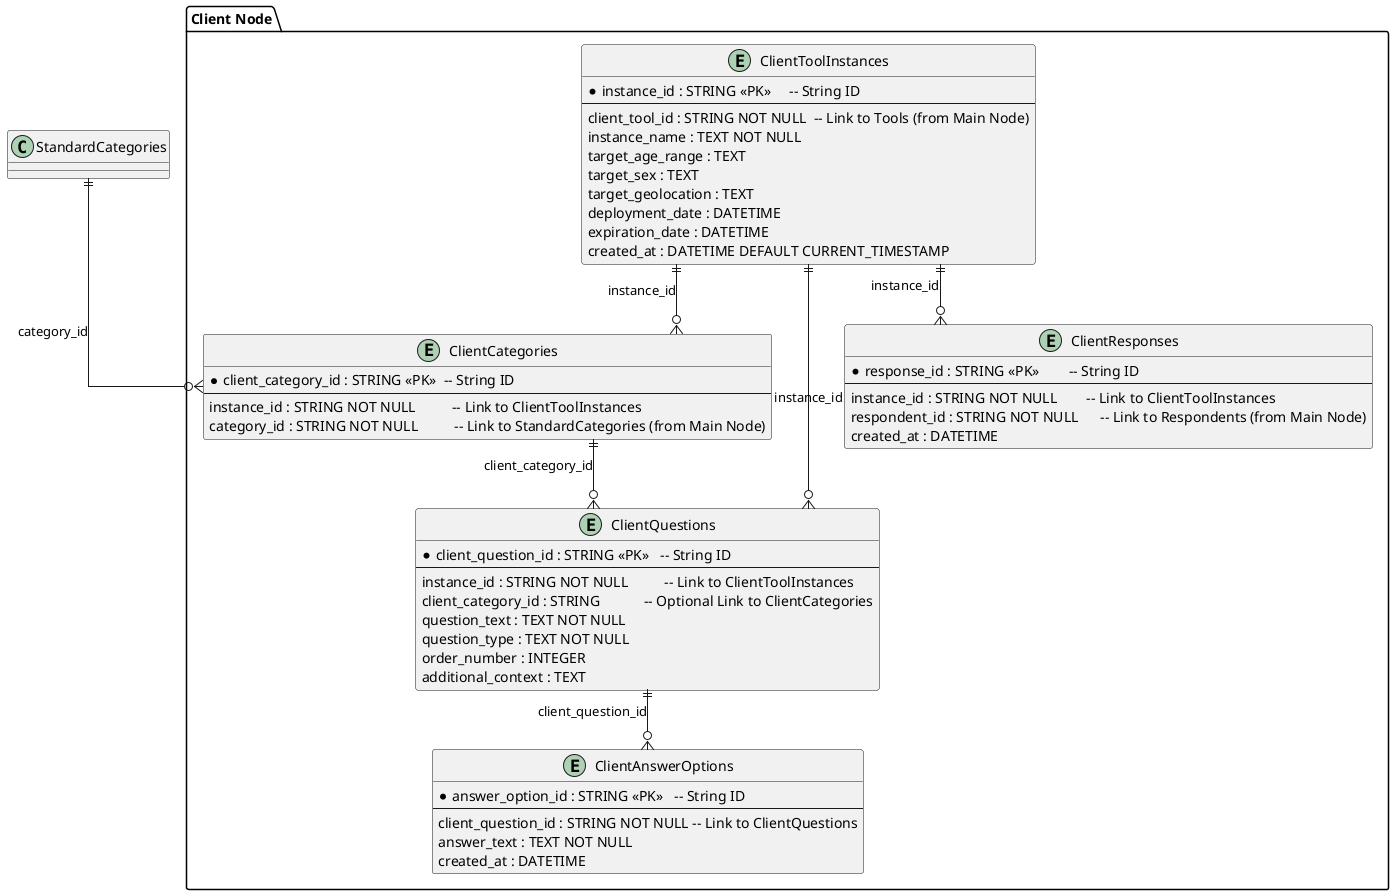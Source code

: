 @startuml
skinparam linetype ortho

package "Client Node" {
    entity "ClientToolInstances" {
        * instance_id : STRING <<PK>>     -- String ID
        --
        client_tool_id : STRING NOT NULL  -- Link to Tools (from Main Node)
        instance_name : TEXT NOT NULL
        target_age_range : TEXT
        target_sex : TEXT
        target_geolocation : TEXT
        deployment_date : DATETIME
        expiration_date : DATETIME
        created_at : DATETIME DEFAULT CURRENT_TIMESTAMP
    }

    entity "ClientCategories" {
        * client_category_id : STRING <<PK>>  -- String ID
        --
        instance_id : STRING NOT NULL          -- Link to ClientToolInstances
        category_id : STRING NOT NULL          -- Link to StandardCategories (from Main Node)
    }

    entity "ClientQuestions" {
        * client_question_id : STRING <<PK>>   -- String ID
        --
        instance_id : STRING NOT NULL          -- Link to ClientToolInstances
        client_category_id : STRING            -- Optional Link to ClientCategories
        question_text : TEXT NOT NULL
        question_type : TEXT NOT NULL
        order_number : INTEGER
        additional_context : TEXT
    }

    entity "ClientAnswerOptions" {
        * answer_option_id : STRING <<PK>>   -- String ID
        --
        client_question_id : STRING NOT NULL -- Link to ClientQuestions
        answer_text : TEXT NOT NULL
        created_at : DATETIME
    }

    entity "ClientResponses" {
        * response_id : STRING <<PK>>        -- String ID
        --
        instance_id : STRING NOT NULL        -- Link to ClientToolInstances
        respondent_id : STRING NOT NULL      -- Link to Respondents (from Main Node)
        created_at : DATETIME
    }
}

' Relationships between Client Node Tables
ClientToolInstances ||--o{ ClientCategories : "instance_id"
StandardCategories ||--o{ ClientCategories : "category_id"
ClientToolInstances ||--o{ ClientQuestions : "instance_id"
ClientCategories ||--o{ ClientQuestions : "client_category_id"
ClientQuestions ||--o{ ClientAnswerOptions : "client_question_id"
ClientToolInstances ||--o{ ClientResponses : "instance_id"
@enduml
